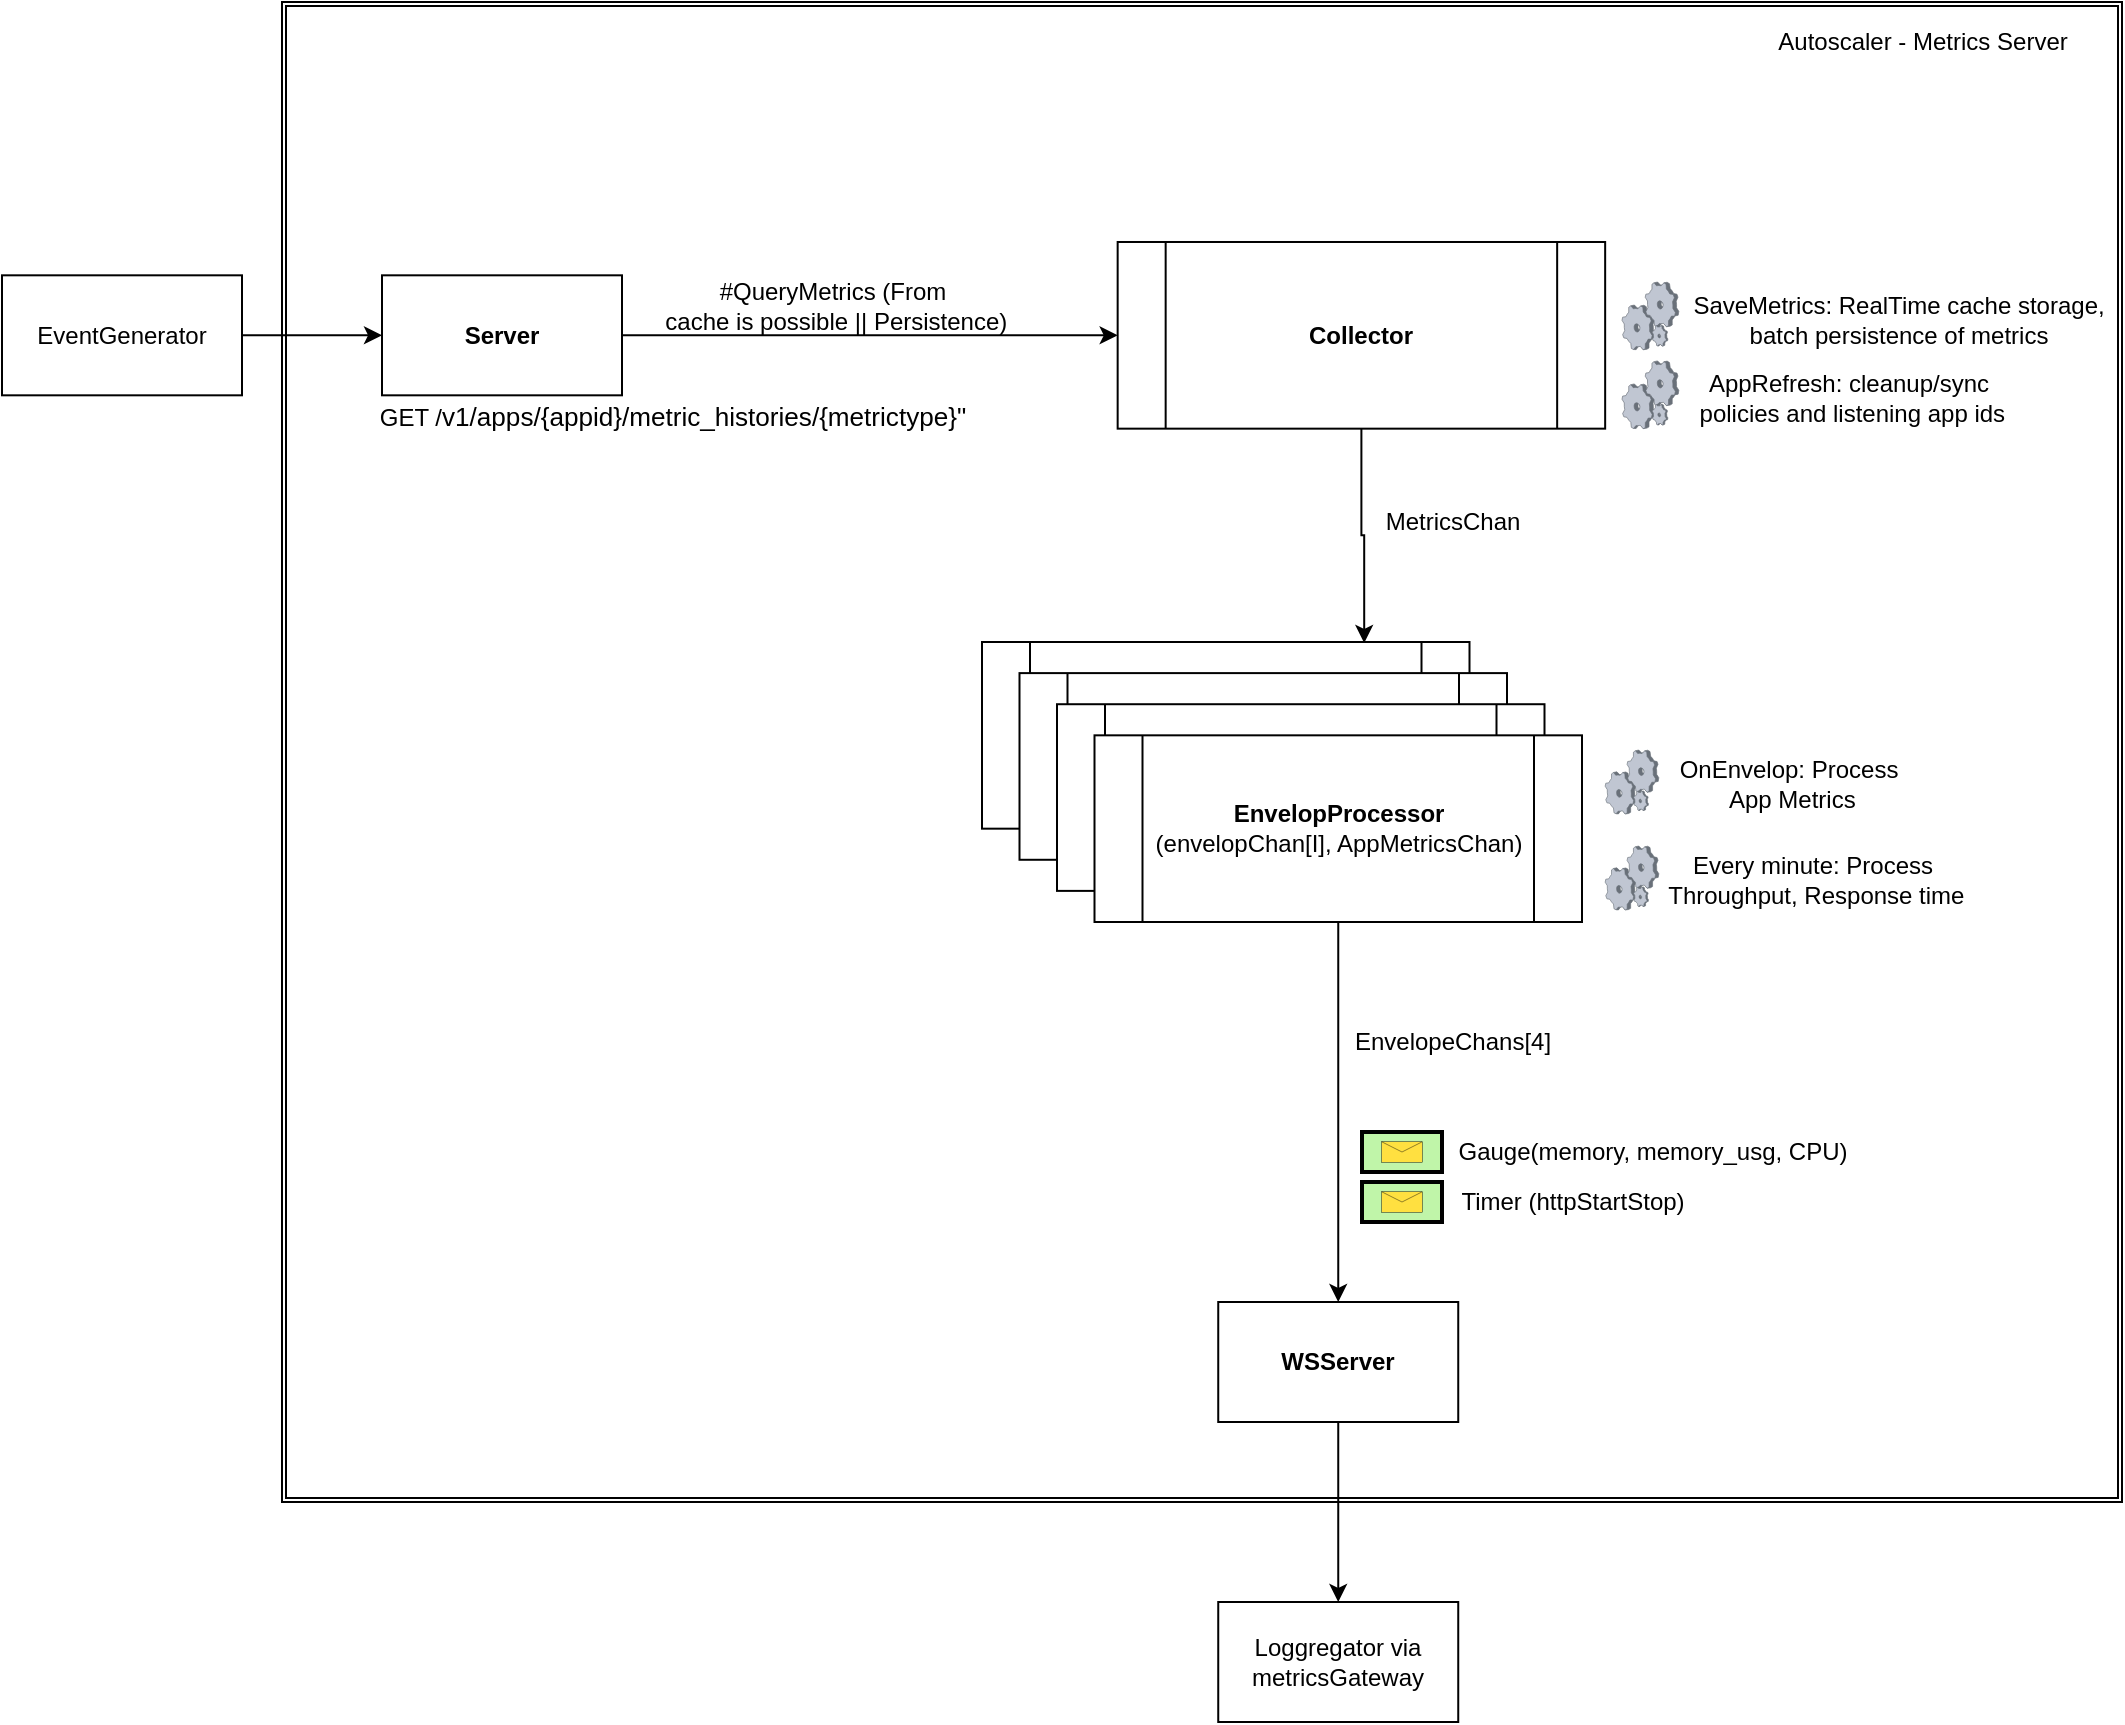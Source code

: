 <mxfile version="17.4.3" type="github">
  <diagram id="ClWLAPvfIvwGukn5o-0z" name="Page-1">
    <mxGraphModel dx="2148" dy="1909" grid="1" gridSize="10" guides="1" tooltips="1" connect="1" arrows="1" fold="1" page="1" pageScale="1" pageWidth="850" pageHeight="1100" math="0" shadow="0">
      <root>
        <mxCell id="0" />
        <mxCell id="1" parent="0" />
        <mxCell id="9_87h270WvveJxzQN95r-19" value="" style="shape=ext;double=1;rounded=0;whiteSpace=wrap;html=1;" vertex="1" parent="1">
          <mxGeometry x="-100" y="-60" width="920" height="750" as="geometry" />
        </mxCell>
        <mxCell id="VwNAfn6jYMPkoOhHDSCv-5" value="" style="group" parent="1" vertex="1" connectable="0">
          <mxGeometry x="250" y="260" width="300" height="140" as="geometry" />
        </mxCell>
        <mxCell id="VwNAfn6jYMPkoOhHDSCv-1" value="EnvelopProcessor" style="shape=process;whiteSpace=wrap;html=1;backgroundOutline=1;" parent="VwNAfn6jYMPkoOhHDSCv-5" vertex="1">
          <mxGeometry width="243.75" height="93.333" as="geometry" />
        </mxCell>
        <mxCell id="VwNAfn6jYMPkoOhHDSCv-2" value="EnvelopProcessor" style="shape=process;whiteSpace=wrap;html=1;backgroundOutline=1;" parent="VwNAfn6jYMPkoOhHDSCv-5" vertex="1">
          <mxGeometry x="18.75" y="15.556" width="243.75" height="93.333" as="geometry" />
        </mxCell>
        <mxCell id="VwNAfn6jYMPkoOhHDSCv-3" value="EnvelopProcessor" style="shape=process;whiteSpace=wrap;html=1;backgroundOutline=1;" parent="VwNAfn6jYMPkoOhHDSCv-5" vertex="1">
          <mxGeometry x="37.5" y="31.111" width="243.75" height="93.333" as="geometry" />
        </mxCell>
        <mxCell id="VwNAfn6jYMPkoOhHDSCv-4" value="&lt;b&gt;EnvelopProcessor&lt;/b&gt;&lt;br&gt;(envelopChan[I], AppMetricsChan)" style="shape=process;whiteSpace=wrap;html=1;backgroundOutline=1;" parent="VwNAfn6jYMPkoOhHDSCv-5" vertex="1">
          <mxGeometry x="56.25" y="46.667" width="243.75" height="93.333" as="geometry" />
        </mxCell>
        <mxCell id="9_87h270WvveJxzQN95r-22" value="" style="edgeStyle=orthogonalEdgeStyle;rounded=0;orthogonalLoop=1;jettySize=auto;html=1;" edge="1" parent="1" source="VwNAfn6jYMPkoOhHDSCv-6" target="9_87h270WvveJxzQN95r-21">
          <mxGeometry relative="1" as="geometry" />
        </mxCell>
        <mxCell id="VwNAfn6jYMPkoOhHDSCv-6" value="&lt;b&gt;WSServer&lt;/b&gt;" style="rounded=0;whiteSpace=wrap;html=1;" parent="1" vertex="1">
          <mxGeometry x="368.12" y="590" width="120" height="60" as="geometry" />
        </mxCell>
        <mxCell id="VwNAfn6jYMPkoOhHDSCv-7" style="edgeStyle=orthogonalEdgeStyle;rounded=0;orthogonalLoop=1;jettySize=auto;html=1;exitX=0.5;exitY=1;exitDx=0;exitDy=0;entryX=0.5;entryY=0;entryDx=0;entryDy=0;" parent="1" source="VwNAfn6jYMPkoOhHDSCv-4" target="VwNAfn6jYMPkoOhHDSCv-6" edge="1">
          <mxGeometry relative="1" as="geometry" />
        </mxCell>
        <mxCell id="VwNAfn6jYMPkoOhHDSCv-8" value="EnvelopeChans[4]" style="text;html=1;align=center;verticalAlign=middle;resizable=0;points=[];autosize=1;strokeColor=none;fillColor=none;" parent="1" vertex="1">
          <mxGeometry x="430" y="450" width="110" height="20" as="geometry" />
        </mxCell>
        <mxCell id="VwNAfn6jYMPkoOhHDSCv-14" value="" style="edgeStyle=orthogonalEdgeStyle;rounded=0;orthogonalLoop=1;jettySize=auto;html=1;entryX=0.784;entryY=0.005;entryDx=0;entryDy=0;entryPerimeter=0;" parent="1" source="VwNAfn6jYMPkoOhHDSCv-11" target="VwNAfn6jYMPkoOhHDSCv-1" edge="1">
          <mxGeometry relative="1" as="geometry" />
        </mxCell>
        <mxCell id="VwNAfn6jYMPkoOhHDSCv-11" value="&lt;b&gt;Collector&lt;/b&gt;" style="shape=process;whiteSpace=wrap;html=1;backgroundOutline=1;" parent="1" vertex="1">
          <mxGeometry x="317.83" y="59.997" width="243.75" height="93.333" as="geometry" />
        </mxCell>
        <mxCell id="VwNAfn6jYMPkoOhHDSCv-16" value="MetricsChan" style="text;html=1;align=center;verticalAlign=middle;resizable=0;points=[];autosize=1;strokeColor=none;fillColor=none;" parent="1" vertex="1">
          <mxGeometry x="445" y="190" width="80" height="20" as="geometry" />
        </mxCell>
        <mxCell id="9_87h270WvveJxzQN95r-9" value="" style="group" vertex="1" connectable="0" parent="1">
          <mxGeometry x="440" y="480" width="270" height="70" as="geometry" />
        </mxCell>
        <mxCell id="9_87h270WvveJxzQN95r-3" value="" style="strokeWidth=2;outlineConnect=0;dashed=0;align=center;fontSize=8;fillColor=#c0f5a9;verticalLabelPosition=bottom;verticalAlign=top;shape=mxgraph.eip.envelope_wrapper;" vertex="1" parent="9_87h270WvveJxzQN95r-9">
          <mxGeometry y="25" width="40" height="20" as="geometry" />
        </mxCell>
        <mxCell id="9_87h270WvveJxzQN95r-6" value="" style="strokeWidth=2;outlineConnect=0;dashed=0;align=center;fontSize=8;fillColor=#c0f5a9;verticalLabelPosition=bottom;verticalAlign=top;shape=mxgraph.eip.envelope_wrapper;" vertex="1" parent="9_87h270WvveJxzQN95r-9">
          <mxGeometry y="50" width="40" height="20" as="geometry" />
        </mxCell>
        <mxCell id="9_87h270WvveJxzQN95r-7" value="Gauge(memory, memory_usg, CPU)" style="text;html=1;align=center;verticalAlign=middle;resizable=0;points=[];autosize=1;strokeColor=none;fillColor=none;" vertex="1" parent="9_87h270WvveJxzQN95r-9">
          <mxGeometry x="40" y="25" width="210" height="20" as="geometry" />
        </mxCell>
        <mxCell id="9_87h270WvveJxzQN95r-8" value="Timer (httpStartStop)&lt;br&gt;" style="text;html=1;align=center;verticalAlign=middle;resizable=0;points=[];autosize=1;strokeColor=none;fillColor=none;" vertex="1" parent="9_87h270WvveJxzQN95r-9">
          <mxGeometry x="40" y="50" width="130" height="20" as="geometry" />
        </mxCell>
        <mxCell id="9_87h270WvveJxzQN95r-12" value="" style="verticalLabelPosition=bottom;sketch=0;aspect=fixed;html=1;verticalAlign=top;strokeColor=none;align=center;outlineConnect=0;shape=mxgraph.citrix.process;" vertex="1" parent="1">
          <mxGeometry x="561.58" y="314" width="26.84" height="32" as="geometry" />
        </mxCell>
        <mxCell id="9_87h270WvveJxzQN95r-13" value="" style="verticalLabelPosition=bottom;sketch=0;aspect=fixed;html=1;verticalAlign=top;strokeColor=none;align=center;outlineConnect=0;shape=mxgraph.citrix.process;" vertex="1" parent="1">
          <mxGeometry x="561.58" y="362" width="26.84" height="32" as="geometry" />
        </mxCell>
        <mxCell id="9_87h270WvveJxzQN95r-14" value="Every minute: Process&lt;br&gt;&amp;nbsp;Throughput, Response time" style="text;html=1;align=center;verticalAlign=middle;resizable=0;points=[];autosize=1;strokeColor=none;fillColor=none;" vertex="1" parent="1">
          <mxGeometry x="580" y="364" width="170" height="30" as="geometry" />
        </mxCell>
        <mxCell id="9_87h270WvveJxzQN95r-15" value="OnEnvelop: Process&lt;br&gt;&amp;nbsp;App Metrics&lt;br&gt;" style="text;html=1;align=center;verticalAlign=middle;resizable=0;points=[];autosize=1;strokeColor=none;fillColor=none;" vertex="1" parent="1">
          <mxGeometry x="588.42" y="316" width="130" height="30" as="geometry" />
        </mxCell>
        <mxCell id="9_87h270WvveJxzQN95r-20" value="Autoscaler - Metrics Server" style="text;html=1;align=center;verticalAlign=middle;resizable=0;points=[];autosize=1;strokeColor=none;fillColor=none;" vertex="1" parent="1">
          <mxGeometry x="640" y="-50" width="160" height="20" as="geometry" />
        </mxCell>
        <mxCell id="9_87h270WvveJxzQN95r-21" value="Loggregator via metricsGateway" style="rounded=0;whiteSpace=wrap;html=1;" vertex="1" parent="1">
          <mxGeometry x="368.12" y="740" width="120" height="60" as="geometry" />
        </mxCell>
        <mxCell id="9_87h270WvveJxzQN95r-43" value="" style="edgeStyle=orthogonalEdgeStyle;rounded=0;orthogonalLoop=1;jettySize=auto;html=1;fontFamily=Helvetica;fontColor=#000000;entryX=0;entryY=0.5;entryDx=0;entryDy=0;" edge="1" parent="1" source="9_87h270WvveJxzQN95r-25" target="VwNAfn6jYMPkoOhHDSCv-11">
          <mxGeometry relative="1" as="geometry" />
        </mxCell>
        <mxCell id="9_87h270WvveJxzQN95r-27" value="" style="verticalLabelPosition=bottom;sketch=0;aspect=fixed;html=1;verticalAlign=top;strokeColor=none;align=center;outlineConnect=0;shape=mxgraph.citrix.process;" vertex="1" parent="1">
          <mxGeometry x="570" y="119.45" width="28.42" height="33.88" as="geometry" />
        </mxCell>
        <mxCell id="9_87h270WvveJxzQN95r-28" value="AppRefresh: cleanup/sync&lt;br&gt;&amp;nbsp;policies and listening app ids" style="text;html=1;align=center;verticalAlign=middle;resizable=0;points=[];autosize=1;strokeColor=none;fillColor=none;" vertex="1" parent="1">
          <mxGeometry x="598.42" y="123.33" width="170" height="30" as="geometry" />
        </mxCell>
        <mxCell id="9_87h270WvveJxzQN95r-39" value="" style="verticalLabelPosition=bottom;sketch=0;aspect=fixed;html=1;verticalAlign=top;strokeColor=none;align=center;outlineConnect=0;shape=mxgraph.citrix.process;" vertex="1" parent="1">
          <mxGeometry x="570" y="80.0" width="28.42" height="33.88" as="geometry" />
        </mxCell>
        <mxCell id="9_87h270WvveJxzQN95r-40" value="SaveMetrics: RealTime cache storage, &lt;br&gt;batch persistence of metrics&lt;br&gt;" style="text;html=1;align=center;verticalAlign=middle;resizable=0;points=[];autosize=1;strokeColor=none;fillColor=none;" vertex="1" parent="1">
          <mxGeometry x="598.42" y="83.88" width="220" height="30" as="geometry" />
        </mxCell>
        <mxCell id="9_87h270WvveJxzQN95r-42" value="" style="edgeStyle=orthogonalEdgeStyle;rounded=0;orthogonalLoop=1;jettySize=auto;html=1;fontFamily=Helvetica;fontColor=#000000;entryX=0;entryY=0.5;entryDx=0;entryDy=0;" edge="1" parent="1" source="9_87h270WvveJxzQN95r-41" target="9_87h270WvveJxzQN95r-25">
          <mxGeometry relative="1" as="geometry" />
        </mxCell>
        <mxCell id="9_87h270WvveJxzQN95r-41" value="EventGenerator" style="rounded=0;whiteSpace=wrap;html=1;" vertex="1" parent="1">
          <mxGeometry x="-240" y="76.66" width="120" height="60" as="geometry" />
        </mxCell>
        <mxCell id="9_87h270WvveJxzQN95r-44" value="" style="group" vertex="1" connectable="0" parent="1">
          <mxGeometry x="-60" y="73.33" width="320" height="83.33" as="geometry" />
        </mxCell>
        <mxCell id="9_87h270WvveJxzQN95r-47" value="#QueryMetrics (From&lt;br&gt;&amp;nbsp;cache is possible || Persistence)" style="text;html=1;align=center;verticalAlign=middle;resizable=0;points=[];autosize=1;strokeColor=none;fillColor=none;fontFamily=Helvetica;fontColor=#000000;" vertex="1" parent="9_87h270WvveJxzQN95r-44">
          <mxGeometry x="140" y="3.33" width="190" height="30" as="geometry" />
        </mxCell>
        <mxCell id="9_87h270WvveJxzQN95r-48" value="" style="group" vertex="1" connectable="0" parent="9_87h270WvveJxzQN95r-44">
          <mxGeometry y="3.33" width="310" height="80.0" as="geometry" />
        </mxCell>
        <mxCell id="9_87h270WvveJxzQN95r-25" value="&lt;b&gt;Server&lt;/b&gt;" style="rounded=0;whiteSpace=wrap;html=1;" vertex="1" parent="9_87h270WvveJxzQN95r-48">
          <mxGeometry x="10" width="120" height="60" as="geometry" />
        </mxCell>
        <mxCell id="9_87h270WvveJxzQN95r-26" value="GET /&lt;span style=&quot;font-size: 9.8pt&quot;&gt;v1/apps/{appid}/metric_histories/{metrictype}&quot;&lt;/span&gt;" style="text;html=1;align=center;verticalAlign=middle;resizable=0;points=[];autosize=1;strokeColor=none;fillColor=none;" vertex="1" parent="9_87h270WvveJxzQN95r-48">
          <mxGeometry y="60.0" width="310" height="20" as="geometry" />
        </mxCell>
      </root>
    </mxGraphModel>
  </diagram>
</mxfile>

